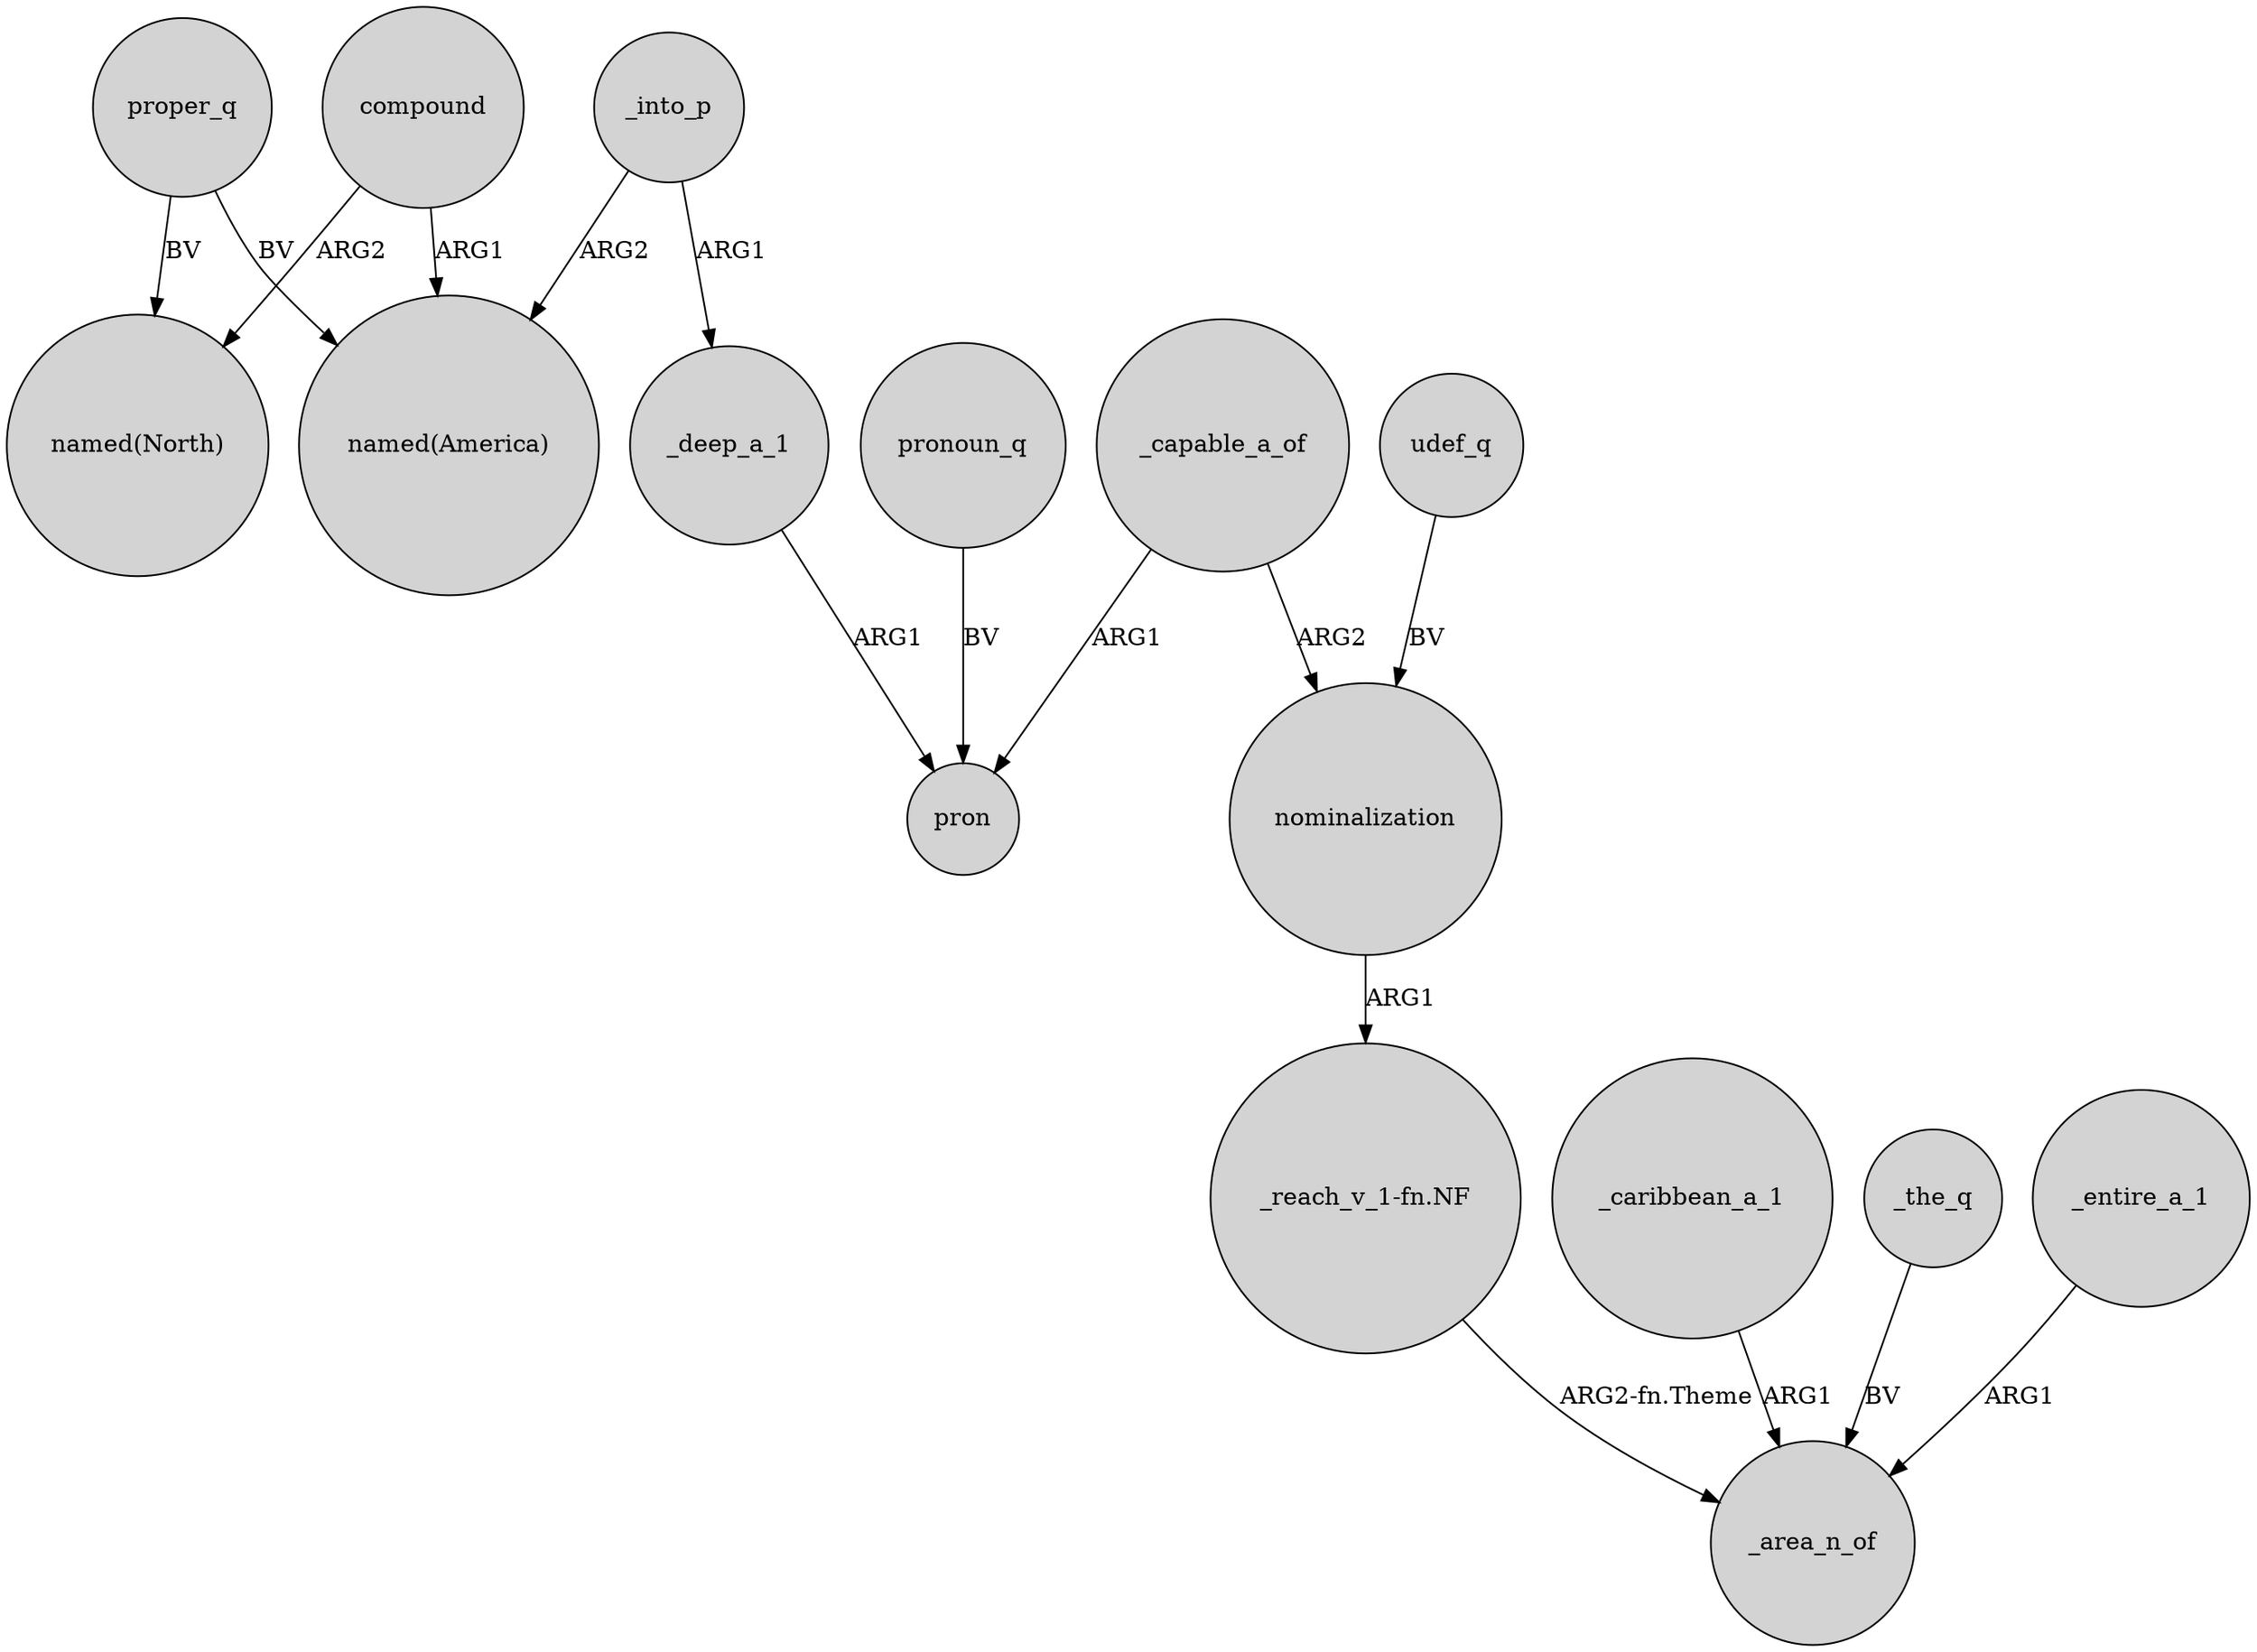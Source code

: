 digraph {
	node [shape=circle style=filled]
	compound -> "named(North)" [label=ARG2]
	nominalization -> "_reach_v_1-fn.NF" [label=ARG1]
	_deep_a_1 -> pron [label=ARG1]
	"_reach_v_1-fn.NF" -> _area_n_of [label="ARG2-fn.Theme"]
	_into_p -> _deep_a_1 [label=ARG1]
	compound -> "named(America)" [label=ARG1]
	_caribbean_a_1 -> _area_n_of [label=ARG1]
	proper_q -> "named(North)" [label=BV]
	_capable_a_of -> nominalization [label=ARG2]
	_capable_a_of -> pron [label=ARG1]
	_into_p -> "named(America)" [label=ARG2]
	proper_q -> "named(America)" [label=BV]
	udef_q -> nominalization [label=BV]
	_the_q -> _area_n_of [label=BV]
	_entire_a_1 -> _area_n_of [label=ARG1]
	pronoun_q -> pron [label=BV]
}
